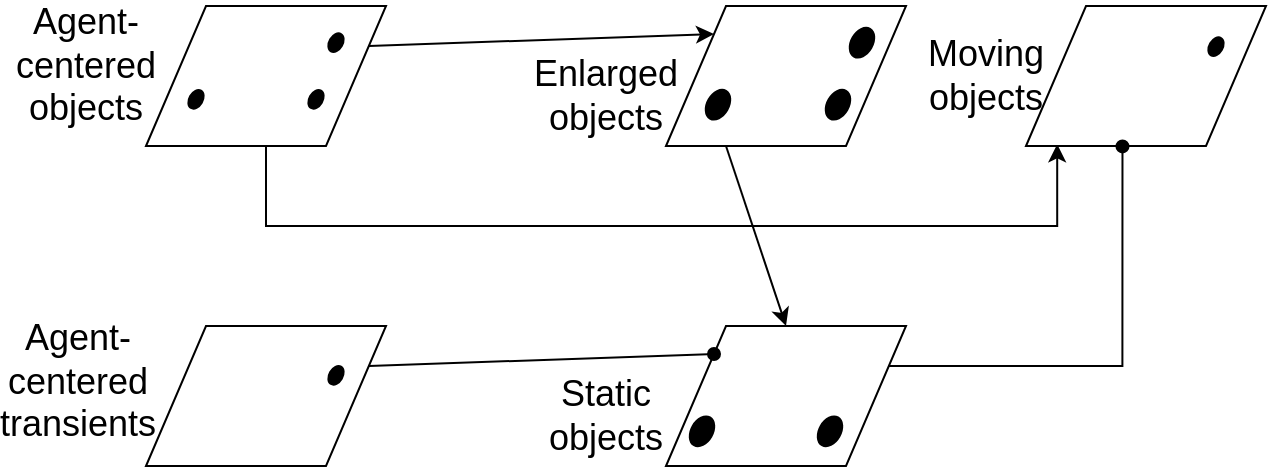 <mxfile version="16.6.1" type="device"><diagram id="LUgQ6DHB35iParCaQtxD" name="Page-1"><mxGraphModel dx="2188" dy="1175" grid="1" gridSize="10" guides="1" tooltips="1" connect="1" arrows="1" fold="1" page="1" pageScale="1" pageWidth="1169" pageHeight="1654" math="0" shadow="0"><root><mxCell id="0"/><mxCell id="1" parent="0"/><mxCell id="_eSQTce3y3qfuinH5eYz-17" style="edgeStyle=orthogonalEdgeStyle;rounded=0;orthogonalLoop=1;jettySize=auto;html=1;exitX=0.5;exitY=1;exitDx=0;exitDy=0;entryX=0.13;entryY=0.988;entryDx=0;entryDy=0;fontSize=18;endArrow=classic;endFill=1;entryPerimeter=0;" edge="1" parent="1" source="_eSQTce3y3qfuinH5eYz-2" target="_eSQTce3y3qfuinH5eYz-11"><mxGeometry relative="1" as="geometry"><Array as="points"><mxPoint x="180" y="200"/><mxPoint x="576" y="200"/></Array></mxGeometry></mxCell><mxCell id="_eSQTce3y3qfuinH5eYz-2" value="" style="shape=parallelogram;perimeter=parallelogramPerimeter;whiteSpace=wrap;html=1;fixedSize=1;size=30;" vertex="1" parent="1"><mxGeometry x="120" y="90" width="120" height="70" as="geometry"/></mxCell><mxCell id="_eSQTce3y3qfuinH5eYz-3" value="" style="shape=parallelogram;perimeter=parallelogramPerimeter;whiteSpace=wrap;html=1;fixedSize=1;size=30;" vertex="1" parent="1"><mxGeometry x="120" y="250" width="120" height="70" as="geometry"/></mxCell><mxCell id="_eSQTce3y3qfuinH5eYz-5" value="Agent-centered objects" style="text;html=1;strokeColor=none;fillColor=none;align=center;verticalAlign=middle;whiteSpace=wrap;rounded=0;fontSize=18;" vertex="1" parent="1"><mxGeometry x="60" y="105" width="60" height="30" as="geometry"/></mxCell><mxCell id="_eSQTce3y3qfuinH5eYz-6" value="Agent-centered transients" style="text;html=1;strokeColor=none;fillColor=none;align=center;verticalAlign=middle;whiteSpace=wrap;rounded=0;fontSize=18;" vertex="1" parent="1"><mxGeometry x="56" y="263" width="60" height="30" as="geometry"/></mxCell><mxCell id="_eSQTce3y3qfuinH5eYz-16" style="edgeStyle=none;rounded=0;orthogonalLoop=1;jettySize=auto;html=1;exitX=0.25;exitY=1;exitDx=0;exitDy=0;entryX=0.5;entryY=0;entryDx=0;entryDy=0;fontSize=18;endArrow=classic;endFill=1;" edge="1" parent="1" source="_eSQTce3y3qfuinH5eYz-7" target="_eSQTce3y3qfuinH5eYz-9"><mxGeometry relative="1" as="geometry"/></mxCell><mxCell id="_eSQTce3y3qfuinH5eYz-7" value="" style="shape=parallelogram;perimeter=parallelogramPerimeter;whiteSpace=wrap;html=1;fixedSize=1;size=30;" vertex="1" parent="1"><mxGeometry x="380" y="90" width="120" height="70" as="geometry"/></mxCell><mxCell id="_eSQTce3y3qfuinH5eYz-8" value="Enlarged objects" style="text;html=1;strokeColor=none;fillColor=none;align=center;verticalAlign=middle;whiteSpace=wrap;rounded=0;fontSize=18;" vertex="1" parent="1"><mxGeometry x="320" y="120" width="60" height="30" as="geometry"/></mxCell><mxCell id="_eSQTce3y3qfuinH5eYz-9" value="" style="shape=parallelogram;perimeter=parallelogramPerimeter;whiteSpace=wrap;html=1;fixedSize=1;size=30;" vertex="1" parent="1"><mxGeometry x="380" y="250" width="120" height="70" as="geometry"/></mxCell><mxCell id="_eSQTce3y3qfuinH5eYz-10" value="Static objects" style="text;html=1;strokeColor=none;fillColor=none;align=center;verticalAlign=middle;whiteSpace=wrap;rounded=0;fontSize=18;" vertex="1" parent="1"><mxGeometry x="320" y="280" width="60" height="30" as="geometry"/></mxCell><mxCell id="_eSQTce3y3qfuinH5eYz-11" value="" style="shape=parallelogram;perimeter=parallelogramPerimeter;whiteSpace=wrap;html=1;fixedSize=1;size=30;" vertex="1" parent="1"><mxGeometry x="560" y="90" width="120" height="70" as="geometry"/></mxCell><mxCell id="_eSQTce3y3qfuinH5eYz-12" value="Moving objects" style="text;html=1;strokeColor=none;fillColor=none;align=center;verticalAlign=middle;whiteSpace=wrap;rounded=0;fontSize=18;" vertex="1" parent="1"><mxGeometry x="510" y="110" width="60" height="30" as="geometry"/></mxCell><mxCell id="_eSQTce3y3qfuinH5eYz-14" value="" style="endArrow=classic;html=1;rounded=0;fontSize=18;entryX=0;entryY=0;entryDx=0;entryDy=0;exitX=1;exitY=0.25;exitDx=0;exitDy=0;" edge="1" parent="1" source="_eSQTce3y3qfuinH5eYz-2" target="_eSQTce3y3qfuinH5eYz-7"><mxGeometry width="50" height="50" relative="1" as="geometry"><mxPoint x="640" y="90" as="sourcePoint"/><mxPoint x="690" y="40" as="targetPoint"/></mxGeometry></mxCell><mxCell id="_eSQTce3y3qfuinH5eYz-15" style="rounded=0;orthogonalLoop=1;jettySize=auto;html=1;exitX=1;exitY=0.25;exitDx=0;exitDy=0;entryX=0;entryY=0;entryDx=0;entryDy=0;fontSize=18;endArrow=oval;endFill=1;" edge="1" parent="1" source="_eSQTce3y3qfuinH5eYz-3" target="_eSQTce3y3qfuinH5eYz-9"><mxGeometry relative="1" as="geometry"/></mxCell><mxCell id="_eSQTce3y3qfuinH5eYz-18" style="edgeStyle=orthogonalEdgeStyle;rounded=0;orthogonalLoop=1;jettySize=auto;html=1;exitX=1;exitY=0.25;exitDx=0;exitDy=0;entryX=0.402;entryY=1.003;entryDx=0;entryDy=0;entryPerimeter=0;fontSize=18;endArrow=oval;endFill=1;" edge="1" parent="1" source="_eSQTce3y3qfuinH5eYz-9" target="_eSQTce3y3qfuinH5eYz-11"><mxGeometry relative="1" as="geometry"/></mxCell><mxCell id="_eSQTce3y3qfuinH5eYz-19" value="" style="ellipse;whiteSpace=wrap;html=1;fontSize=18;rotation=-60;aspect=fixed;fillColor=#000000;" vertex="1" parent="1"><mxGeometry x="210" y="105.0" width="10" height="6.67" as="geometry"/></mxCell><mxCell id="_eSQTce3y3qfuinH5eYz-20" value="" style="ellipse;whiteSpace=wrap;html=1;fontSize=18;rotation=-60;aspect=fixed;fillColor=#000000;" vertex="1" parent="1"><mxGeometry x="200" y="133.33" width="10" height="6.67" as="geometry"/></mxCell><mxCell id="_eSQTce3y3qfuinH5eYz-21" value="" style="ellipse;whiteSpace=wrap;html=1;fontSize=18;rotation=-60;aspect=fixed;fillColor=#000000;" vertex="1" parent="1"><mxGeometry x="140" y="133.33" width="10" height="6.67" as="geometry"/></mxCell><mxCell id="_eSQTce3y3qfuinH5eYz-22" value="" style="ellipse;whiteSpace=wrap;html=1;fontSize=18;rotation=-60;aspect=fixed;fillColor=#000000;" vertex="1" parent="1"><mxGeometry x="210" y="271.33" width="10" height="6.67" as="geometry"/></mxCell><mxCell id="_eSQTce3y3qfuinH5eYz-23" value="" style="ellipse;whiteSpace=wrap;html=1;fontSize=18;rotation=-60;aspect=fixed;fillColor=#000000;" vertex="1" parent="1"><mxGeometry x="470" y="102.99" width="16" height="10.69" as="geometry"/></mxCell><mxCell id="_eSQTce3y3qfuinH5eYz-24" value="" style="ellipse;whiteSpace=wrap;html=1;fontSize=18;rotation=-60;aspect=fixed;fillColor=#000000;" vertex="1" parent="1"><mxGeometry x="458" y="134.0" width="16" height="10.69" as="geometry"/></mxCell><mxCell id="_eSQTce3y3qfuinH5eYz-25" value="" style="ellipse;whiteSpace=wrap;html=1;fontSize=18;rotation=-60;aspect=fixed;fillColor=#000000;" vertex="1" parent="1"><mxGeometry x="398" y="134.0" width="16" height="10.69" as="geometry"/></mxCell><mxCell id="_eSQTce3y3qfuinH5eYz-26" value="" style="ellipse;whiteSpace=wrap;html=1;fontSize=18;rotation=-60;aspect=fixed;fillColor=#000000;" vertex="1" parent="1"><mxGeometry x="454" y="297.31" width="16" height="10.69" as="geometry"/></mxCell><mxCell id="_eSQTce3y3qfuinH5eYz-27" value="" style="ellipse;whiteSpace=wrap;html=1;fontSize=18;rotation=-60;aspect=fixed;fillColor=#000000;" vertex="1" parent="1"><mxGeometry x="390" y="297.31" width="16" height="10.69" as="geometry"/></mxCell><mxCell id="_eSQTce3y3qfuinH5eYz-28" value="" style="ellipse;whiteSpace=wrap;html=1;fontSize=18;rotation=-60;aspect=fixed;fillColor=#000000;" vertex="1" parent="1"><mxGeometry x="650" y="107.01" width="10" height="6.67" as="geometry"/></mxCell></root></mxGraphModel></diagram></mxfile>